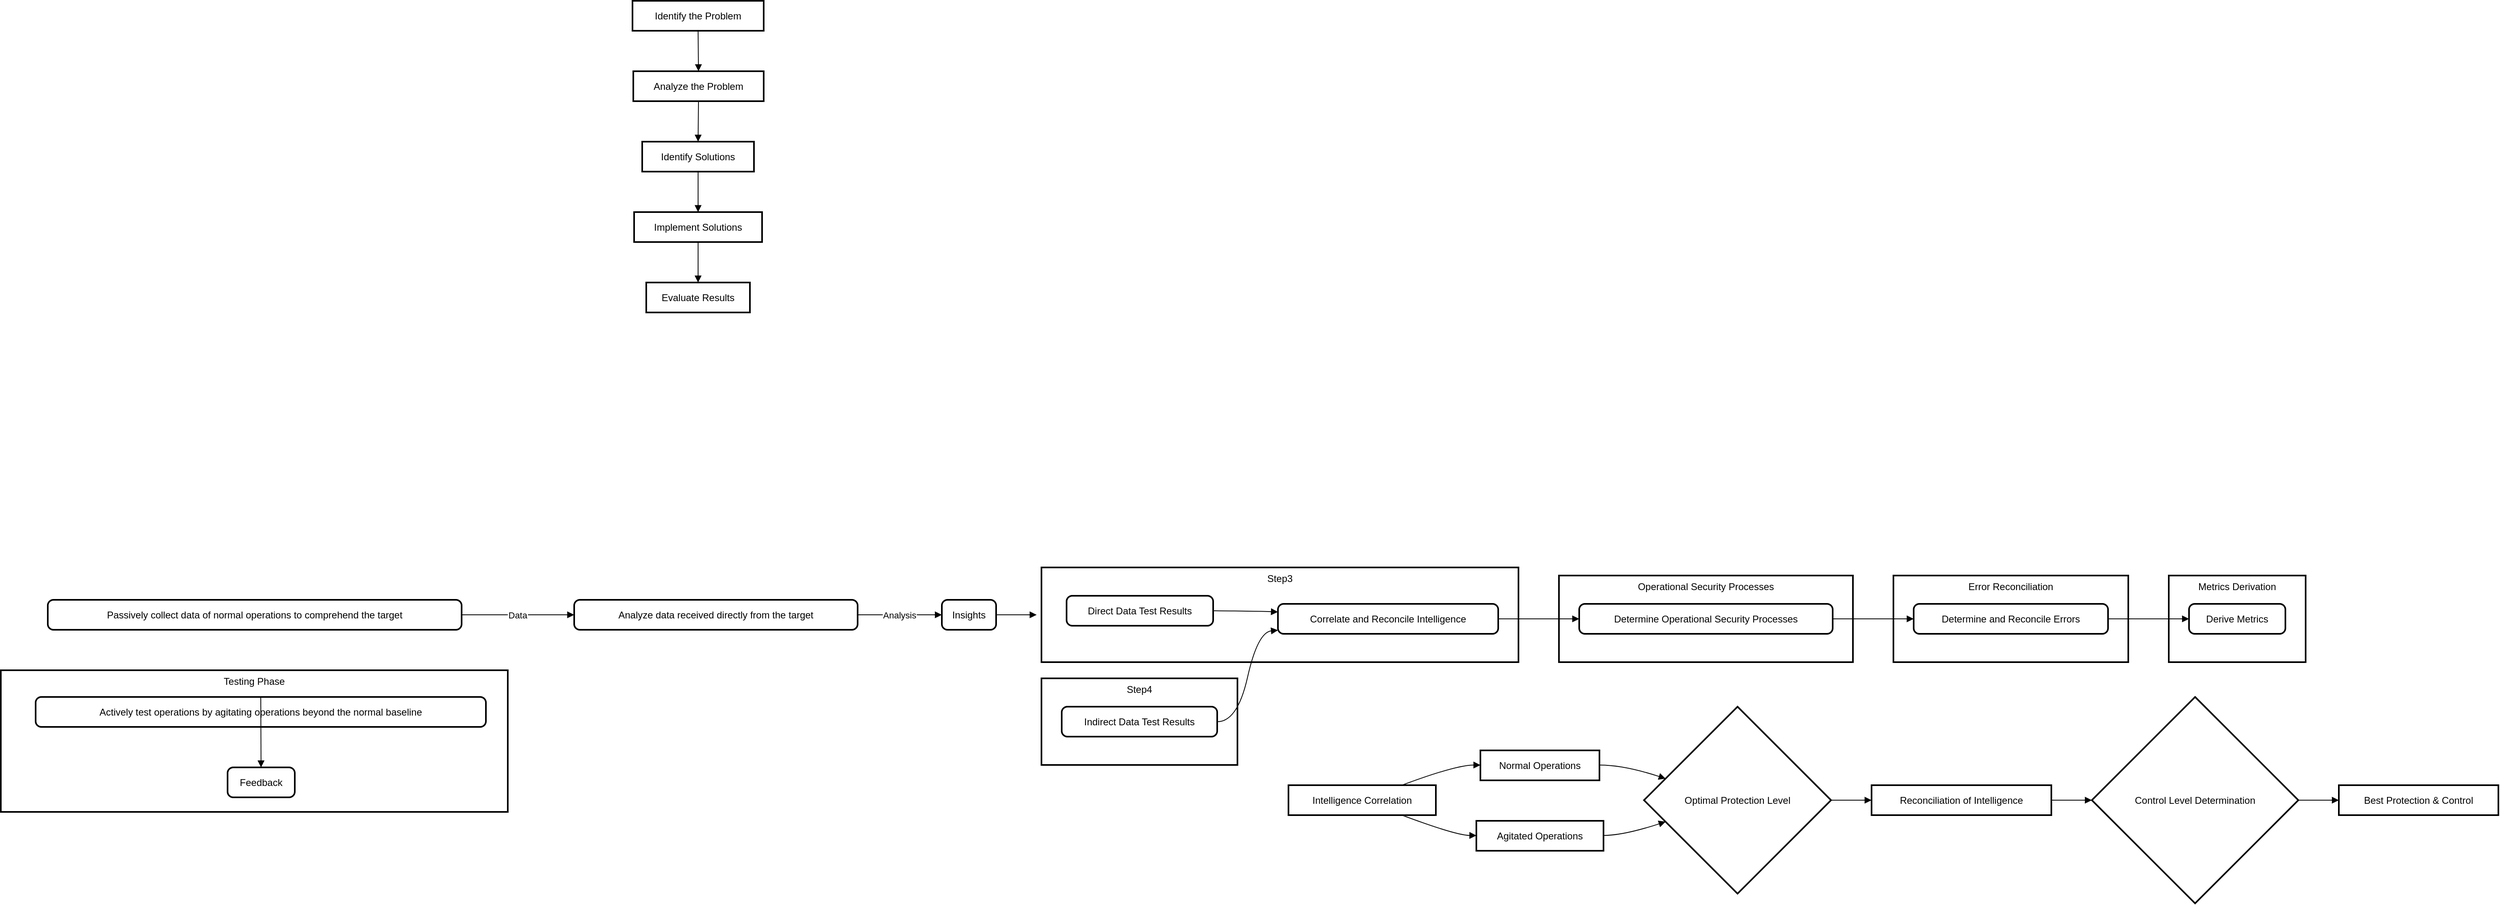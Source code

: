 <mxfile version="24.7.7">
  <diagram name="Page-1" id="dhmugoJ66A4QXBkLT4YO">
    <mxGraphModel dx="3756" dy="2597" grid="1" gridSize="10" guides="1" tooltips="1" connect="1" arrows="1" fold="1" page="1" pageScale="1" pageWidth="850" pageHeight="1100" math="0" shadow="0">
      <root>
        <mxCell id="0" />
        <mxCell id="1" parent="0" />
        <mxCell id="2" value="Identify the Problem" style="whiteSpace=wrap;strokeWidth=2;" parent="1" vertex="1">
          <mxGeometry x="-10" y="-610" width="162" height="37" as="geometry" />
        </mxCell>
        <mxCell id="3" value="Analyze the Problem" style="whiteSpace=wrap;strokeWidth=2;" parent="1" vertex="1">
          <mxGeometry x="-9" y="-523" width="161" height="37" as="geometry" />
        </mxCell>
        <mxCell id="4" value="Identify Solutions" style="whiteSpace=wrap;strokeWidth=2;" parent="1" vertex="1">
          <mxGeometry x="2" y="-436" width="138" height="37" as="geometry" />
        </mxCell>
        <mxCell id="5" value="Implement Solutions" style="whiteSpace=wrap;strokeWidth=2;" parent="1" vertex="1">
          <mxGeometry x="-8" y="-349" width="158" height="37" as="geometry" />
        </mxCell>
        <mxCell id="6" value="Evaluate Results" style="whiteSpace=wrap;strokeWidth=2;" parent="1" vertex="1">
          <mxGeometry x="7" y="-262" width="128" height="37" as="geometry" />
        </mxCell>
        <mxCell id="7" value="" style="curved=1;startArrow=none;endArrow=block;exitX=0.5;exitY=1;entryX=0.5;entryY=0;" parent="1" source="2" target="3" edge="1">
          <mxGeometry relative="1" as="geometry">
            <Array as="points" />
          </mxGeometry>
        </mxCell>
        <mxCell id="8" value="" style="curved=1;startArrow=none;endArrow=block;exitX=0.5;exitY=1;entryX=0.5;entryY=0;" parent="1" source="3" target="4" edge="1">
          <mxGeometry relative="1" as="geometry">
            <Array as="points" />
          </mxGeometry>
        </mxCell>
        <mxCell id="9" value="" style="curved=1;startArrow=none;endArrow=block;exitX=0.5;exitY=1;entryX=0.5;entryY=0;" parent="1" source="4" target="5" edge="1">
          <mxGeometry relative="1" as="geometry">
            <Array as="points" />
          </mxGeometry>
        </mxCell>
        <mxCell id="10" value="" style="curved=1;startArrow=none;endArrow=block;exitX=0.5;exitY=1;entryX=0.5;entryY=0;" parent="1" source="5" target="6" edge="1">
          <mxGeometry relative="1" as="geometry">
            <Array as="points" />
          </mxGeometry>
        </mxCell>
        <mxCell id="rs1pViAMojHoj6-sDMxf-22" value="Passively collect data of normal operations to comprehend the target" style="rounded=1;absoluteArcSize=1;arcSize=14;whiteSpace=wrap;strokeWidth=2;" vertex="1" parent="1">
          <mxGeometry x="-732" y="130" width="511" height="37" as="geometry" />
        </mxCell>
        <mxCell id="rs1pViAMojHoj6-sDMxf-23" value="Analyze data received directly from the target" style="rounded=1;absoluteArcSize=1;arcSize=14;whiteSpace=wrap;strokeWidth=2;" vertex="1" parent="1">
          <mxGeometry x="-82" y="130" width="350" height="37" as="geometry" />
        </mxCell>
        <mxCell id="rs1pViAMojHoj6-sDMxf-24" value="Insights" style="rounded=1;absoluteArcSize=1;arcSize=14;whiteSpace=wrap;strokeWidth=2;" vertex="1" parent="1">
          <mxGeometry x="372" y="130" width="67" height="37" as="geometry" />
        </mxCell>
        <mxCell id="rs1pViAMojHoj6-sDMxf-25" value="Final assessment" style="rounded=1;absoluteArcSize=1;arcSize=14;whiteSpace=wrap;strokeWidth=2;" vertex="1" parent="1">
          <mxGeometry x="1299" y="100" width="130" height="37" as="geometry" />
        </mxCell>
        <mxCell id="rs1pViAMojHoj6-sDMxf-26" value="Testing Phase" style="whiteSpace=wrap;strokeWidth=2;verticalAlign=top;" vertex="1" parent="1">
          <mxGeometry x="-790" y="217" width="626" height="175" as="geometry" />
        </mxCell>
        <mxCell id="rs1pViAMojHoj6-sDMxf-27" value="Actively test operations by agitating operations beyond the normal baseline" style="rounded=1;absoluteArcSize=1;arcSize=14;whiteSpace=wrap;strokeWidth=2;" vertex="1" parent="rs1pViAMojHoj6-sDMxf-26">
          <mxGeometry x="43" y="33" width="556" height="37" as="geometry" />
        </mxCell>
        <mxCell id="rs1pViAMojHoj6-sDMxf-28" value="Feedback" style="rounded=1;absoluteArcSize=1;arcSize=14;whiteSpace=wrap;strokeWidth=2;" vertex="1" parent="rs1pViAMojHoj6-sDMxf-26">
          <mxGeometry x="280" y="120" width="83" height="37" as="geometry" />
        </mxCell>
        <mxCell id="rs1pViAMojHoj6-sDMxf-29" value="" style="curved=1;startArrow=none;endArrow=block;exitX=0.5;exitY=-1.35;entryX=0.49;entryY=-2.35;rounded=0;" edge="1" parent="rs1pViAMojHoj6-sDMxf-26" source="rs1pViAMojHoj6-sDMxf-27" target="rs1pViAMojHoj6-sDMxf-28">
          <mxGeometry relative="1" as="geometry">
            <Array as="points" />
          </mxGeometry>
        </mxCell>
        <mxCell id="rs1pViAMojHoj6-sDMxf-30" value="Data" style="curved=1;startArrow=none;endArrow=block;exitX=1;exitY=0.5;entryX=0;entryY=0.5;rounded=0;" edge="1" parent="1" source="rs1pViAMojHoj6-sDMxf-22" target="rs1pViAMojHoj6-sDMxf-23">
          <mxGeometry relative="1" as="geometry">
            <Array as="points" />
          </mxGeometry>
        </mxCell>
        <mxCell id="rs1pViAMojHoj6-sDMxf-31" value="Analysis" style="curved=1;startArrow=none;endArrow=block;exitX=1;exitY=0.5;entryX=0;entryY=0.5;rounded=0;" edge="1" parent="1" source="rs1pViAMojHoj6-sDMxf-23" target="rs1pViAMojHoj6-sDMxf-24">
          <mxGeometry relative="1" as="geometry">
            <Array as="points" />
          </mxGeometry>
        </mxCell>
        <mxCell id="rs1pViAMojHoj6-sDMxf-32" value="" style="curved=1;startArrow=none;endArrow=block;exitX=1;exitY=0.5;entryX=0;entryY=0.5;rounded=0;" edge="1" parent="1" source="rs1pViAMojHoj6-sDMxf-24">
          <mxGeometry relative="1" as="geometry">
            <Array as="points" />
            <mxPoint x="489" y="148.5" as="targetPoint" />
          </mxGeometry>
        </mxCell>
        <mxCell id="rs1pViAMojHoj6-sDMxf-54" value="Metrics Derivation" style="whiteSpace=wrap;strokeWidth=2;verticalAlign=top;" vertex="1" parent="1">
          <mxGeometry x="1887" y="100" width="169" height="107" as="geometry" />
        </mxCell>
        <mxCell id="rs1pViAMojHoj6-sDMxf-55" value="Derive Metrics" style="rounded=1;absoluteArcSize=1;arcSize=14;whiteSpace=wrap;strokeWidth=2;" vertex="1" parent="1">
          <mxGeometry x="1912" y="135" width="119" height="37" as="geometry" />
        </mxCell>
        <mxCell id="rs1pViAMojHoj6-sDMxf-56" value="Error Reconciliation" style="whiteSpace=wrap;strokeWidth=2;verticalAlign=top;" vertex="1" parent="1">
          <mxGeometry x="1547" y="100" width="290" height="107" as="geometry" />
        </mxCell>
        <mxCell id="rs1pViAMojHoj6-sDMxf-57" value="Determine and Reconcile Errors" style="rounded=1;absoluteArcSize=1;arcSize=14;whiteSpace=wrap;strokeWidth=2;" vertex="1" parent="1">
          <mxGeometry x="1572" y="135" width="240" height="37" as="geometry" />
        </mxCell>
        <mxCell id="rs1pViAMojHoj6-sDMxf-58" value="Operational Security Processes" style="whiteSpace=wrap;strokeWidth=2;verticalAlign=top;" vertex="1" parent="1">
          <mxGeometry x="1134" y="100" width="363" height="107" as="geometry" />
        </mxCell>
        <mxCell id="rs1pViAMojHoj6-sDMxf-59" value="Determine Operational Security Processes" style="rounded=1;absoluteArcSize=1;arcSize=14;whiteSpace=wrap;strokeWidth=2;" vertex="1" parent="1">
          <mxGeometry x="1159" y="135" width="313" height="37" as="geometry" />
        </mxCell>
        <mxCell id="rs1pViAMojHoj6-sDMxf-60" value="Step4" style="whiteSpace=wrap;strokeWidth=2;verticalAlign=top;" vertex="1" parent="1">
          <mxGeometry x="495" y="227" width="242" height="107" as="geometry" />
        </mxCell>
        <mxCell id="rs1pViAMojHoj6-sDMxf-61" value="Indirect Data Test Results" style="rounded=1;absoluteArcSize=1;arcSize=14;whiteSpace=wrap;strokeWidth=2;" vertex="1" parent="1">
          <mxGeometry x="520" y="262" width="192" height="37" as="geometry" />
        </mxCell>
        <mxCell id="rs1pViAMojHoj6-sDMxf-62" value="Step3" style="whiteSpace=wrap;strokeWidth=2;verticalAlign=top;" vertex="1" parent="1">
          <mxGeometry x="495" y="90" width="589" height="117" as="geometry" />
        </mxCell>
        <mxCell id="rs1pViAMojHoj6-sDMxf-63" value="Correlate and Reconcile Intelligence" style="rounded=1;absoluteArcSize=1;arcSize=14;whiteSpace=wrap;strokeWidth=2;" vertex="1" parent="1">
          <mxGeometry x="787" y="135" width="272" height="37" as="geometry" />
        </mxCell>
        <mxCell id="rs1pViAMojHoj6-sDMxf-64" value="Direct Data Test Results" style="rounded=1;absoluteArcSize=1;arcSize=14;whiteSpace=wrap;strokeWidth=2;" vertex="1" parent="1">
          <mxGeometry x="526" y="125" width="181" height="37" as="geometry" />
        </mxCell>
        <mxCell id="rs1pViAMojHoj6-sDMxf-65" value="" style="curved=1;startArrow=none;endArrow=block;exitX=1;exitY=0.5;entryX=0;entryY=0.27;rounded=0;" edge="1" parent="1" source="rs1pViAMojHoj6-sDMxf-64" target="rs1pViAMojHoj6-sDMxf-63">
          <mxGeometry relative="1" as="geometry">
            <Array as="points">
              <mxPoint x="762" y="144" />
            </Array>
          </mxGeometry>
        </mxCell>
        <mxCell id="rs1pViAMojHoj6-sDMxf-66" value="" style="curved=1;startArrow=none;endArrow=block;exitX=1;exitY=0.5;entryX=0;entryY=0.88;rounded=0;" edge="1" parent="1" source="rs1pViAMojHoj6-sDMxf-61" target="rs1pViAMojHoj6-sDMxf-63">
          <mxGeometry relative="1" as="geometry">
            <Array as="points">
              <mxPoint x="737" y="281" />
              <mxPoint x="762" y="170" />
            </Array>
          </mxGeometry>
        </mxCell>
        <mxCell id="rs1pViAMojHoj6-sDMxf-67" value="" style="curved=1;startArrow=none;endArrow=block;exitX=1;exitY=0.5;entryX=0;entryY=0.5;rounded=0;" edge="1" parent="1" source="rs1pViAMojHoj6-sDMxf-63" target="rs1pViAMojHoj6-sDMxf-59">
          <mxGeometry relative="1" as="geometry">
            <Array as="points" />
          </mxGeometry>
        </mxCell>
        <mxCell id="rs1pViAMojHoj6-sDMxf-68" value="" style="curved=1;startArrow=none;endArrow=block;exitX=1;exitY=0.5;entryX=0;entryY=0.5;rounded=0;" edge="1" parent="1" source="rs1pViAMojHoj6-sDMxf-59" target="rs1pViAMojHoj6-sDMxf-57">
          <mxGeometry relative="1" as="geometry">
            <Array as="points" />
          </mxGeometry>
        </mxCell>
        <mxCell id="rs1pViAMojHoj6-sDMxf-69" value="" style="curved=1;startArrow=none;endArrow=block;exitX=1;exitY=0.5;entryX=0;entryY=0.5;rounded=0;" edge="1" parent="1" source="rs1pViAMojHoj6-sDMxf-57" target="rs1pViAMojHoj6-sDMxf-55">
          <mxGeometry relative="1" as="geometry">
            <Array as="points" />
          </mxGeometry>
        </mxCell>
        <mxCell id="rs1pViAMojHoj6-sDMxf-70" value="Intelligence Correlation" style="whiteSpace=wrap;strokeWidth=2;" vertex="1" parent="1">
          <mxGeometry x="800" y="359" width="182" height="37" as="geometry" />
        </mxCell>
        <mxCell id="rs1pViAMojHoj6-sDMxf-71" value="Normal Operations" style="whiteSpace=wrap;strokeWidth=2;" vertex="1" parent="1">
          <mxGeometry x="1037" y="316" width="147" height="37" as="geometry" />
        </mxCell>
        <mxCell id="rs1pViAMojHoj6-sDMxf-72" value="Agitated Operations" style="whiteSpace=wrap;strokeWidth=2;" vertex="1" parent="1">
          <mxGeometry x="1032" y="403" width="157" height="37" as="geometry" />
        </mxCell>
        <mxCell id="rs1pViAMojHoj6-sDMxf-73" value="Optimal Protection Level" style="rhombus;strokeWidth=2;whiteSpace=wrap;" vertex="1" parent="1">
          <mxGeometry x="1239" y="262" width="231" height="231" as="geometry" />
        </mxCell>
        <mxCell id="rs1pViAMojHoj6-sDMxf-74" value="Reconciliation of Intelligence" style="whiteSpace=wrap;strokeWidth=2;" vertex="1" parent="1">
          <mxGeometry x="1520" y="359" width="222" height="37" as="geometry" />
        </mxCell>
        <mxCell id="rs1pViAMojHoj6-sDMxf-75" value="Control Level Determination" style="rhombus;strokeWidth=2;whiteSpace=wrap;" vertex="1" parent="1">
          <mxGeometry x="1792" y="250" width="255" height="255" as="geometry" />
        </mxCell>
        <mxCell id="rs1pViAMojHoj6-sDMxf-76" value="Best Protection &amp; Control" style="whiteSpace=wrap;strokeWidth=2;" vertex="1" parent="1">
          <mxGeometry x="2097" y="359" width="197" height="37" as="geometry" />
        </mxCell>
        <mxCell id="rs1pViAMojHoj6-sDMxf-77" value="" style="curved=1;startArrow=none;endArrow=block;exitX=0.77;exitY=0;entryX=0;entryY=0.49;rounded=0;" edge="1" parent="1" source="rs1pViAMojHoj6-sDMxf-70" target="rs1pViAMojHoj6-sDMxf-71">
          <mxGeometry relative="1" as="geometry">
            <Array as="points">
              <mxPoint x="1007" y="334" />
            </Array>
          </mxGeometry>
        </mxCell>
        <mxCell id="rs1pViAMojHoj6-sDMxf-78" value="" style="curved=1;startArrow=none;endArrow=block;exitX=0.77;exitY=1;entryX=0;entryY=0.49;rounded=0;" edge="1" parent="1" source="rs1pViAMojHoj6-sDMxf-70" target="rs1pViAMojHoj6-sDMxf-72">
          <mxGeometry relative="1" as="geometry">
            <Array as="points">
              <mxPoint x="1007" y="421" />
            </Array>
          </mxGeometry>
        </mxCell>
        <mxCell id="rs1pViAMojHoj6-sDMxf-79" value="" style="curved=1;startArrow=none;endArrow=block;exitX=1;exitY=0.49;entryX=0;entryY=0.35;rounded=0;" edge="1" parent="1" source="rs1pViAMojHoj6-sDMxf-71" target="rs1pViAMojHoj6-sDMxf-73">
          <mxGeometry relative="1" as="geometry">
            <Array as="points">
              <mxPoint x="1214" y="334" />
            </Array>
          </mxGeometry>
        </mxCell>
        <mxCell id="rs1pViAMojHoj6-sDMxf-80" value="" style="curved=1;startArrow=none;endArrow=block;exitX=1;exitY=0.49;entryX=0;entryY=0.65;rounded=0;" edge="1" parent="1" source="rs1pViAMojHoj6-sDMxf-72" target="rs1pViAMojHoj6-sDMxf-73">
          <mxGeometry relative="1" as="geometry">
            <Array as="points">
              <mxPoint x="1214" y="421" />
            </Array>
          </mxGeometry>
        </mxCell>
        <mxCell id="rs1pViAMojHoj6-sDMxf-81" value="" style="curved=1;startArrow=none;endArrow=block;exitX=1;exitY=0.5;entryX=0;entryY=0.5;rounded=0;" edge="1" parent="1" source="rs1pViAMojHoj6-sDMxf-73" target="rs1pViAMojHoj6-sDMxf-74">
          <mxGeometry relative="1" as="geometry">
            <Array as="points" />
          </mxGeometry>
        </mxCell>
        <mxCell id="rs1pViAMojHoj6-sDMxf-82" value="" style="curved=1;startArrow=none;endArrow=block;exitX=1;exitY=0.5;entryX=0;entryY=0.5;rounded=0;" edge="1" parent="1" source="rs1pViAMojHoj6-sDMxf-74" target="rs1pViAMojHoj6-sDMxf-75">
          <mxGeometry relative="1" as="geometry">
            <Array as="points" />
          </mxGeometry>
        </mxCell>
        <mxCell id="rs1pViAMojHoj6-sDMxf-83" value="" style="curved=1;startArrow=none;endArrow=block;exitX=1;exitY=0.5;entryX=0;entryY=0.5;rounded=0;" edge="1" parent="1" source="rs1pViAMojHoj6-sDMxf-75" target="rs1pViAMojHoj6-sDMxf-76">
          <mxGeometry relative="1" as="geometry">
            <Array as="points" />
          </mxGeometry>
        </mxCell>
      </root>
    </mxGraphModel>
  </diagram>
</mxfile>
